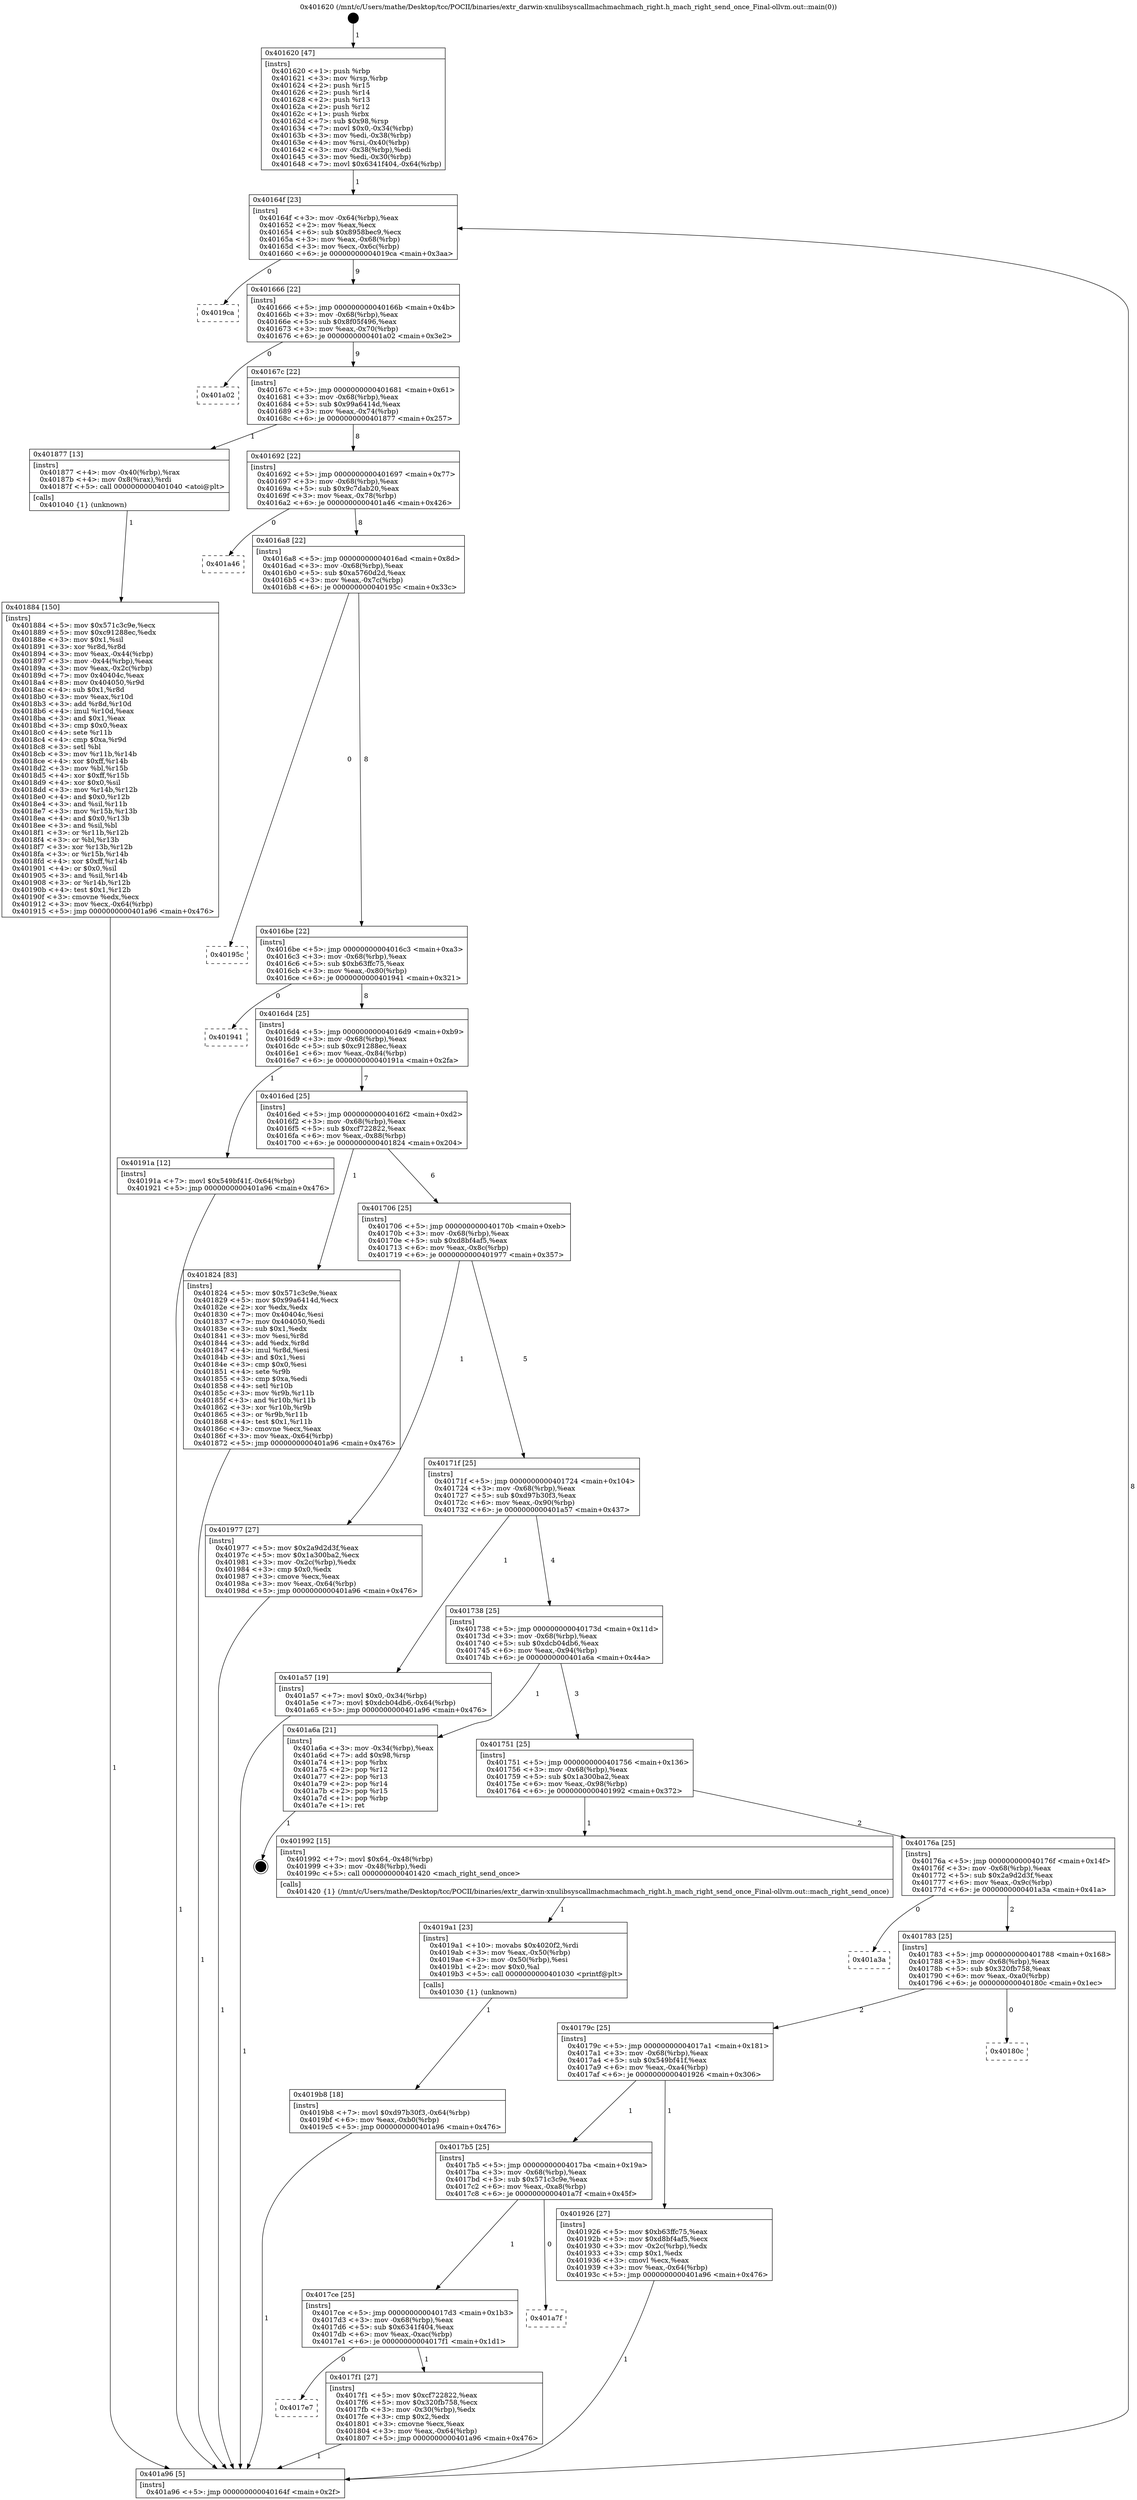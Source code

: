 digraph "0x401620" {
  label = "0x401620 (/mnt/c/Users/mathe/Desktop/tcc/POCII/binaries/extr_darwin-xnulibsyscallmachmachmach_right.h_mach_right_send_once_Final-ollvm.out::main(0))"
  labelloc = "t"
  node[shape=record]

  Entry [label="",width=0.3,height=0.3,shape=circle,fillcolor=black,style=filled]
  "0x40164f" [label="{
     0x40164f [23]\l
     | [instrs]\l
     &nbsp;&nbsp;0x40164f \<+3\>: mov -0x64(%rbp),%eax\l
     &nbsp;&nbsp;0x401652 \<+2\>: mov %eax,%ecx\l
     &nbsp;&nbsp;0x401654 \<+6\>: sub $0x8958bec9,%ecx\l
     &nbsp;&nbsp;0x40165a \<+3\>: mov %eax,-0x68(%rbp)\l
     &nbsp;&nbsp;0x40165d \<+3\>: mov %ecx,-0x6c(%rbp)\l
     &nbsp;&nbsp;0x401660 \<+6\>: je 00000000004019ca \<main+0x3aa\>\l
  }"]
  "0x4019ca" [label="{
     0x4019ca\l
  }", style=dashed]
  "0x401666" [label="{
     0x401666 [22]\l
     | [instrs]\l
     &nbsp;&nbsp;0x401666 \<+5\>: jmp 000000000040166b \<main+0x4b\>\l
     &nbsp;&nbsp;0x40166b \<+3\>: mov -0x68(%rbp),%eax\l
     &nbsp;&nbsp;0x40166e \<+5\>: sub $0x8f05f496,%eax\l
     &nbsp;&nbsp;0x401673 \<+3\>: mov %eax,-0x70(%rbp)\l
     &nbsp;&nbsp;0x401676 \<+6\>: je 0000000000401a02 \<main+0x3e2\>\l
  }"]
  Exit [label="",width=0.3,height=0.3,shape=circle,fillcolor=black,style=filled,peripheries=2]
  "0x401a02" [label="{
     0x401a02\l
  }", style=dashed]
  "0x40167c" [label="{
     0x40167c [22]\l
     | [instrs]\l
     &nbsp;&nbsp;0x40167c \<+5\>: jmp 0000000000401681 \<main+0x61\>\l
     &nbsp;&nbsp;0x401681 \<+3\>: mov -0x68(%rbp),%eax\l
     &nbsp;&nbsp;0x401684 \<+5\>: sub $0x99a6414d,%eax\l
     &nbsp;&nbsp;0x401689 \<+3\>: mov %eax,-0x74(%rbp)\l
     &nbsp;&nbsp;0x40168c \<+6\>: je 0000000000401877 \<main+0x257\>\l
  }"]
  "0x4019b8" [label="{
     0x4019b8 [18]\l
     | [instrs]\l
     &nbsp;&nbsp;0x4019b8 \<+7\>: movl $0xd97b30f3,-0x64(%rbp)\l
     &nbsp;&nbsp;0x4019bf \<+6\>: mov %eax,-0xb0(%rbp)\l
     &nbsp;&nbsp;0x4019c5 \<+5\>: jmp 0000000000401a96 \<main+0x476\>\l
  }"]
  "0x401877" [label="{
     0x401877 [13]\l
     | [instrs]\l
     &nbsp;&nbsp;0x401877 \<+4\>: mov -0x40(%rbp),%rax\l
     &nbsp;&nbsp;0x40187b \<+4\>: mov 0x8(%rax),%rdi\l
     &nbsp;&nbsp;0x40187f \<+5\>: call 0000000000401040 \<atoi@plt\>\l
     | [calls]\l
     &nbsp;&nbsp;0x401040 \{1\} (unknown)\l
  }"]
  "0x401692" [label="{
     0x401692 [22]\l
     | [instrs]\l
     &nbsp;&nbsp;0x401692 \<+5\>: jmp 0000000000401697 \<main+0x77\>\l
     &nbsp;&nbsp;0x401697 \<+3\>: mov -0x68(%rbp),%eax\l
     &nbsp;&nbsp;0x40169a \<+5\>: sub $0x9c7dab20,%eax\l
     &nbsp;&nbsp;0x40169f \<+3\>: mov %eax,-0x78(%rbp)\l
     &nbsp;&nbsp;0x4016a2 \<+6\>: je 0000000000401a46 \<main+0x426\>\l
  }"]
  "0x4019a1" [label="{
     0x4019a1 [23]\l
     | [instrs]\l
     &nbsp;&nbsp;0x4019a1 \<+10\>: movabs $0x4020f2,%rdi\l
     &nbsp;&nbsp;0x4019ab \<+3\>: mov %eax,-0x50(%rbp)\l
     &nbsp;&nbsp;0x4019ae \<+3\>: mov -0x50(%rbp),%esi\l
     &nbsp;&nbsp;0x4019b1 \<+2\>: mov $0x0,%al\l
     &nbsp;&nbsp;0x4019b3 \<+5\>: call 0000000000401030 \<printf@plt\>\l
     | [calls]\l
     &nbsp;&nbsp;0x401030 \{1\} (unknown)\l
  }"]
  "0x401a46" [label="{
     0x401a46\l
  }", style=dashed]
  "0x4016a8" [label="{
     0x4016a8 [22]\l
     | [instrs]\l
     &nbsp;&nbsp;0x4016a8 \<+5\>: jmp 00000000004016ad \<main+0x8d\>\l
     &nbsp;&nbsp;0x4016ad \<+3\>: mov -0x68(%rbp),%eax\l
     &nbsp;&nbsp;0x4016b0 \<+5\>: sub $0xa5760d2d,%eax\l
     &nbsp;&nbsp;0x4016b5 \<+3\>: mov %eax,-0x7c(%rbp)\l
     &nbsp;&nbsp;0x4016b8 \<+6\>: je 000000000040195c \<main+0x33c\>\l
  }"]
  "0x401884" [label="{
     0x401884 [150]\l
     | [instrs]\l
     &nbsp;&nbsp;0x401884 \<+5\>: mov $0x571c3c9e,%ecx\l
     &nbsp;&nbsp;0x401889 \<+5\>: mov $0xc91288ec,%edx\l
     &nbsp;&nbsp;0x40188e \<+3\>: mov $0x1,%sil\l
     &nbsp;&nbsp;0x401891 \<+3\>: xor %r8d,%r8d\l
     &nbsp;&nbsp;0x401894 \<+3\>: mov %eax,-0x44(%rbp)\l
     &nbsp;&nbsp;0x401897 \<+3\>: mov -0x44(%rbp),%eax\l
     &nbsp;&nbsp;0x40189a \<+3\>: mov %eax,-0x2c(%rbp)\l
     &nbsp;&nbsp;0x40189d \<+7\>: mov 0x40404c,%eax\l
     &nbsp;&nbsp;0x4018a4 \<+8\>: mov 0x404050,%r9d\l
     &nbsp;&nbsp;0x4018ac \<+4\>: sub $0x1,%r8d\l
     &nbsp;&nbsp;0x4018b0 \<+3\>: mov %eax,%r10d\l
     &nbsp;&nbsp;0x4018b3 \<+3\>: add %r8d,%r10d\l
     &nbsp;&nbsp;0x4018b6 \<+4\>: imul %r10d,%eax\l
     &nbsp;&nbsp;0x4018ba \<+3\>: and $0x1,%eax\l
     &nbsp;&nbsp;0x4018bd \<+3\>: cmp $0x0,%eax\l
     &nbsp;&nbsp;0x4018c0 \<+4\>: sete %r11b\l
     &nbsp;&nbsp;0x4018c4 \<+4\>: cmp $0xa,%r9d\l
     &nbsp;&nbsp;0x4018c8 \<+3\>: setl %bl\l
     &nbsp;&nbsp;0x4018cb \<+3\>: mov %r11b,%r14b\l
     &nbsp;&nbsp;0x4018ce \<+4\>: xor $0xff,%r14b\l
     &nbsp;&nbsp;0x4018d2 \<+3\>: mov %bl,%r15b\l
     &nbsp;&nbsp;0x4018d5 \<+4\>: xor $0xff,%r15b\l
     &nbsp;&nbsp;0x4018d9 \<+4\>: xor $0x0,%sil\l
     &nbsp;&nbsp;0x4018dd \<+3\>: mov %r14b,%r12b\l
     &nbsp;&nbsp;0x4018e0 \<+4\>: and $0x0,%r12b\l
     &nbsp;&nbsp;0x4018e4 \<+3\>: and %sil,%r11b\l
     &nbsp;&nbsp;0x4018e7 \<+3\>: mov %r15b,%r13b\l
     &nbsp;&nbsp;0x4018ea \<+4\>: and $0x0,%r13b\l
     &nbsp;&nbsp;0x4018ee \<+3\>: and %sil,%bl\l
     &nbsp;&nbsp;0x4018f1 \<+3\>: or %r11b,%r12b\l
     &nbsp;&nbsp;0x4018f4 \<+3\>: or %bl,%r13b\l
     &nbsp;&nbsp;0x4018f7 \<+3\>: xor %r13b,%r12b\l
     &nbsp;&nbsp;0x4018fa \<+3\>: or %r15b,%r14b\l
     &nbsp;&nbsp;0x4018fd \<+4\>: xor $0xff,%r14b\l
     &nbsp;&nbsp;0x401901 \<+4\>: or $0x0,%sil\l
     &nbsp;&nbsp;0x401905 \<+3\>: and %sil,%r14b\l
     &nbsp;&nbsp;0x401908 \<+3\>: or %r14b,%r12b\l
     &nbsp;&nbsp;0x40190b \<+4\>: test $0x1,%r12b\l
     &nbsp;&nbsp;0x40190f \<+3\>: cmovne %edx,%ecx\l
     &nbsp;&nbsp;0x401912 \<+3\>: mov %ecx,-0x64(%rbp)\l
     &nbsp;&nbsp;0x401915 \<+5\>: jmp 0000000000401a96 \<main+0x476\>\l
  }"]
  "0x40195c" [label="{
     0x40195c\l
  }", style=dashed]
  "0x4016be" [label="{
     0x4016be [22]\l
     | [instrs]\l
     &nbsp;&nbsp;0x4016be \<+5\>: jmp 00000000004016c3 \<main+0xa3\>\l
     &nbsp;&nbsp;0x4016c3 \<+3\>: mov -0x68(%rbp),%eax\l
     &nbsp;&nbsp;0x4016c6 \<+5\>: sub $0xb63ffc75,%eax\l
     &nbsp;&nbsp;0x4016cb \<+3\>: mov %eax,-0x80(%rbp)\l
     &nbsp;&nbsp;0x4016ce \<+6\>: je 0000000000401941 \<main+0x321\>\l
  }"]
  "0x401620" [label="{
     0x401620 [47]\l
     | [instrs]\l
     &nbsp;&nbsp;0x401620 \<+1\>: push %rbp\l
     &nbsp;&nbsp;0x401621 \<+3\>: mov %rsp,%rbp\l
     &nbsp;&nbsp;0x401624 \<+2\>: push %r15\l
     &nbsp;&nbsp;0x401626 \<+2\>: push %r14\l
     &nbsp;&nbsp;0x401628 \<+2\>: push %r13\l
     &nbsp;&nbsp;0x40162a \<+2\>: push %r12\l
     &nbsp;&nbsp;0x40162c \<+1\>: push %rbx\l
     &nbsp;&nbsp;0x40162d \<+7\>: sub $0x98,%rsp\l
     &nbsp;&nbsp;0x401634 \<+7\>: movl $0x0,-0x34(%rbp)\l
     &nbsp;&nbsp;0x40163b \<+3\>: mov %edi,-0x38(%rbp)\l
     &nbsp;&nbsp;0x40163e \<+4\>: mov %rsi,-0x40(%rbp)\l
     &nbsp;&nbsp;0x401642 \<+3\>: mov -0x38(%rbp),%edi\l
     &nbsp;&nbsp;0x401645 \<+3\>: mov %edi,-0x30(%rbp)\l
     &nbsp;&nbsp;0x401648 \<+7\>: movl $0x6341f404,-0x64(%rbp)\l
  }"]
  "0x401941" [label="{
     0x401941\l
  }", style=dashed]
  "0x4016d4" [label="{
     0x4016d4 [25]\l
     | [instrs]\l
     &nbsp;&nbsp;0x4016d4 \<+5\>: jmp 00000000004016d9 \<main+0xb9\>\l
     &nbsp;&nbsp;0x4016d9 \<+3\>: mov -0x68(%rbp),%eax\l
     &nbsp;&nbsp;0x4016dc \<+5\>: sub $0xc91288ec,%eax\l
     &nbsp;&nbsp;0x4016e1 \<+6\>: mov %eax,-0x84(%rbp)\l
     &nbsp;&nbsp;0x4016e7 \<+6\>: je 000000000040191a \<main+0x2fa\>\l
  }"]
  "0x401a96" [label="{
     0x401a96 [5]\l
     | [instrs]\l
     &nbsp;&nbsp;0x401a96 \<+5\>: jmp 000000000040164f \<main+0x2f\>\l
  }"]
  "0x40191a" [label="{
     0x40191a [12]\l
     | [instrs]\l
     &nbsp;&nbsp;0x40191a \<+7\>: movl $0x549bf41f,-0x64(%rbp)\l
     &nbsp;&nbsp;0x401921 \<+5\>: jmp 0000000000401a96 \<main+0x476\>\l
  }"]
  "0x4016ed" [label="{
     0x4016ed [25]\l
     | [instrs]\l
     &nbsp;&nbsp;0x4016ed \<+5\>: jmp 00000000004016f2 \<main+0xd2\>\l
     &nbsp;&nbsp;0x4016f2 \<+3\>: mov -0x68(%rbp),%eax\l
     &nbsp;&nbsp;0x4016f5 \<+5\>: sub $0xcf722822,%eax\l
     &nbsp;&nbsp;0x4016fa \<+6\>: mov %eax,-0x88(%rbp)\l
     &nbsp;&nbsp;0x401700 \<+6\>: je 0000000000401824 \<main+0x204\>\l
  }"]
  "0x4017e7" [label="{
     0x4017e7\l
  }", style=dashed]
  "0x401824" [label="{
     0x401824 [83]\l
     | [instrs]\l
     &nbsp;&nbsp;0x401824 \<+5\>: mov $0x571c3c9e,%eax\l
     &nbsp;&nbsp;0x401829 \<+5\>: mov $0x99a6414d,%ecx\l
     &nbsp;&nbsp;0x40182e \<+2\>: xor %edx,%edx\l
     &nbsp;&nbsp;0x401830 \<+7\>: mov 0x40404c,%esi\l
     &nbsp;&nbsp;0x401837 \<+7\>: mov 0x404050,%edi\l
     &nbsp;&nbsp;0x40183e \<+3\>: sub $0x1,%edx\l
     &nbsp;&nbsp;0x401841 \<+3\>: mov %esi,%r8d\l
     &nbsp;&nbsp;0x401844 \<+3\>: add %edx,%r8d\l
     &nbsp;&nbsp;0x401847 \<+4\>: imul %r8d,%esi\l
     &nbsp;&nbsp;0x40184b \<+3\>: and $0x1,%esi\l
     &nbsp;&nbsp;0x40184e \<+3\>: cmp $0x0,%esi\l
     &nbsp;&nbsp;0x401851 \<+4\>: sete %r9b\l
     &nbsp;&nbsp;0x401855 \<+3\>: cmp $0xa,%edi\l
     &nbsp;&nbsp;0x401858 \<+4\>: setl %r10b\l
     &nbsp;&nbsp;0x40185c \<+3\>: mov %r9b,%r11b\l
     &nbsp;&nbsp;0x40185f \<+3\>: and %r10b,%r11b\l
     &nbsp;&nbsp;0x401862 \<+3\>: xor %r10b,%r9b\l
     &nbsp;&nbsp;0x401865 \<+3\>: or %r9b,%r11b\l
     &nbsp;&nbsp;0x401868 \<+4\>: test $0x1,%r11b\l
     &nbsp;&nbsp;0x40186c \<+3\>: cmovne %ecx,%eax\l
     &nbsp;&nbsp;0x40186f \<+3\>: mov %eax,-0x64(%rbp)\l
     &nbsp;&nbsp;0x401872 \<+5\>: jmp 0000000000401a96 \<main+0x476\>\l
  }"]
  "0x401706" [label="{
     0x401706 [25]\l
     | [instrs]\l
     &nbsp;&nbsp;0x401706 \<+5\>: jmp 000000000040170b \<main+0xeb\>\l
     &nbsp;&nbsp;0x40170b \<+3\>: mov -0x68(%rbp),%eax\l
     &nbsp;&nbsp;0x40170e \<+5\>: sub $0xd8bf4af5,%eax\l
     &nbsp;&nbsp;0x401713 \<+6\>: mov %eax,-0x8c(%rbp)\l
     &nbsp;&nbsp;0x401719 \<+6\>: je 0000000000401977 \<main+0x357\>\l
  }"]
  "0x4017f1" [label="{
     0x4017f1 [27]\l
     | [instrs]\l
     &nbsp;&nbsp;0x4017f1 \<+5\>: mov $0xcf722822,%eax\l
     &nbsp;&nbsp;0x4017f6 \<+5\>: mov $0x320fb758,%ecx\l
     &nbsp;&nbsp;0x4017fb \<+3\>: mov -0x30(%rbp),%edx\l
     &nbsp;&nbsp;0x4017fe \<+3\>: cmp $0x2,%edx\l
     &nbsp;&nbsp;0x401801 \<+3\>: cmovne %ecx,%eax\l
     &nbsp;&nbsp;0x401804 \<+3\>: mov %eax,-0x64(%rbp)\l
     &nbsp;&nbsp;0x401807 \<+5\>: jmp 0000000000401a96 \<main+0x476\>\l
  }"]
  "0x401977" [label="{
     0x401977 [27]\l
     | [instrs]\l
     &nbsp;&nbsp;0x401977 \<+5\>: mov $0x2a9d2d3f,%eax\l
     &nbsp;&nbsp;0x40197c \<+5\>: mov $0x1a300ba2,%ecx\l
     &nbsp;&nbsp;0x401981 \<+3\>: mov -0x2c(%rbp),%edx\l
     &nbsp;&nbsp;0x401984 \<+3\>: cmp $0x0,%edx\l
     &nbsp;&nbsp;0x401987 \<+3\>: cmove %ecx,%eax\l
     &nbsp;&nbsp;0x40198a \<+3\>: mov %eax,-0x64(%rbp)\l
     &nbsp;&nbsp;0x40198d \<+5\>: jmp 0000000000401a96 \<main+0x476\>\l
  }"]
  "0x40171f" [label="{
     0x40171f [25]\l
     | [instrs]\l
     &nbsp;&nbsp;0x40171f \<+5\>: jmp 0000000000401724 \<main+0x104\>\l
     &nbsp;&nbsp;0x401724 \<+3\>: mov -0x68(%rbp),%eax\l
     &nbsp;&nbsp;0x401727 \<+5\>: sub $0xd97b30f3,%eax\l
     &nbsp;&nbsp;0x40172c \<+6\>: mov %eax,-0x90(%rbp)\l
     &nbsp;&nbsp;0x401732 \<+6\>: je 0000000000401a57 \<main+0x437\>\l
  }"]
  "0x4017ce" [label="{
     0x4017ce [25]\l
     | [instrs]\l
     &nbsp;&nbsp;0x4017ce \<+5\>: jmp 00000000004017d3 \<main+0x1b3\>\l
     &nbsp;&nbsp;0x4017d3 \<+3\>: mov -0x68(%rbp),%eax\l
     &nbsp;&nbsp;0x4017d6 \<+5\>: sub $0x6341f404,%eax\l
     &nbsp;&nbsp;0x4017db \<+6\>: mov %eax,-0xac(%rbp)\l
     &nbsp;&nbsp;0x4017e1 \<+6\>: je 00000000004017f1 \<main+0x1d1\>\l
  }"]
  "0x401a57" [label="{
     0x401a57 [19]\l
     | [instrs]\l
     &nbsp;&nbsp;0x401a57 \<+7\>: movl $0x0,-0x34(%rbp)\l
     &nbsp;&nbsp;0x401a5e \<+7\>: movl $0xdcb04db6,-0x64(%rbp)\l
     &nbsp;&nbsp;0x401a65 \<+5\>: jmp 0000000000401a96 \<main+0x476\>\l
  }"]
  "0x401738" [label="{
     0x401738 [25]\l
     | [instrs]\l
     &nbsp;&nbsp;0x401738 \<+5\>: jmp 000000000040173d \<main+0x11d\>\l
     &nbsp;&nbsp;0x40173d \<+3\>: mov -0x68(%rbp),%eax\l
     &nbsp;&nbsp;0x401740 \<+5\>: sub $0xdcb04db6,%eax\l
     &nbsp;&nbsp;0x401745 \<+6\>: mov %eax,-0x94(%rbp)\l
     &nbsp;&nbsp;0x40174b \<+6\>: je 0000000000401a6a \<main+0x44a\>\l
  }"]
  "0x401a7f" [label="{
     0x401a7f\l
  }", style=dashed]
  "0x401a6a" [label="{
     0x401a6a [21]\l
     | [instrs]\l
     &nbsp;&nbsp;0x401a6a \<+3\>: mov -0x34(%rbp),%eax\l
     &nbsp;&nbsp;0x401a6d \<+7\>: add $0x98,%rsp\l
     &nbsp;&nbsp;0x401a74 \<+1\>: pop %rbx\l
     &nbsp;&nbsp;0x401a75 \<+2\>: pop %r12\l
     &nbsp;&nbsp;0x401a77 \<+2\>: pop %r13\l
     &nbsp;&nbsp;0x401a79 \<+2\>: pop %r14\l
     &nbsp;&nbsp;0x401a7b \<+2\>: pop %r15\l
     &nbsp;&nbsp;0x401a7d \<+1\>: pop %rbp\l
     &nbsp;&nbsp;0x401a7e \<+1\>: ret\l
  }"]
  "0x401751" [label="{
     0x401751 [25]\l
     | [instrs]\l
     &nbsp;&nbsp;0x401751 \<+5\>: jmp 0000000000401756 \<main+0x136\>\l
     &nbsp;&nbsp;0x401756 \<+3\>: mov -0x68(%rbp),%eax\l
     &nbsp;&nbsp;0x401759 \<+5\>: sub $0x1a300ba2,%eax\l
     &nbsp;&nbsp;0x40175e \<+6\>: mov %eax,-0x98(%rbp)\l
     &nbsp;&nbsp;0x401764 \<+6\>: je 0000000000401992 \<main+0x372\>\l
  }"]
  "0x4017b5" [label="{
     0x4017b5 [25]\l
     | [instrs]\l
     &nbsp;&nbsp;0x4017b5 \<+5\>: jmp 00000000004017ba \<main+0x19a\>\l
     &nbsp;&nbsp;0x4017ba \<+3\>: mov -0x68(%rbp),%eax\l
     &nbsp;&nbsp;0x4017bd \<+5\>: sub $0x571c3c9e,%eax\l
     &nbsp;&nbsp;0x4017c2 \<+6\>: mov %eax,-0xa8(%rbp)\l
     &nbsp;&nbsp;0x4017c8 \<+6\>: je 0000000000401a7f \<main+0x45f\>\l
  }"]
  "0x401992" [label="{
     0x401992 [15]\l
     | [instrs]\l
     &nbsp;&nbsp;0x401992 \<+7\>: movl $0x64,-0x48(%rbp)\l
     &nbsp;&nbsp;0x401999 \<+3\>: mov -0x48(%rbp),%edi\l
     &nbsp;&nbsp;0x40199c \<+5\>: call 0000000000401420 \<mach_right_send_once\>\l
     | [calls]\l
     &nbsp;&nbsp;0x401420 \{1\} (/mnt/c/Users/mathe/Desktop/tcc/POCII/binaries/extr_darwin-xnulibsyscallmachmachmach_right.h_mach_right_send_once_Final-ollvm.out::mach_right_send_once)\l
  }"]
  "0x40176a" [label="{
     0x40176a [25]\l
     | [instrs]\l
     &nbsp;&nbsp;0x40176a \<+5\>: jmp 000000000040176f \<main+0x14f\>\l
     &nbsp;&nbsp;0x40176f \<+3\>: mov -0x68(%rbp),%eax\l
     &nbsp;&nbsp;0x401772 \<+5\>: sub $0x2a9d2d3f,%eax\l
     &nbsp;&nbsp;0x401777 \<+6\>: mov %eax,-0x9c(%rbp)\l
     &nbsp;&nbsp;0x40177d \<+6\>: je 0000000000401a3a \<main+0x41a\>\l
  }"]
  "0x401926" [label="{
     0x401926 [27]\l
     | [instrs]\l
     &nbsp;&nbsp;0x401926 \<+5\>: mov $0xb63ffc75,%eax\l
     &nbsp;&nbsp;0x40192b \<+5\>: mov $0xd8bf4af5,%ecx\l
     &nbsp;&nbsp;0x401930 \<+3\>: mov -0x2c(%rbp),%edx\l
     &nbsp;&nbsp;0x401933 \<+3\>: cmp $0x1,%edx\l
     &nbsp;&nbsp;0x401936 \<+3\>: cmovl %ecx,%eax\l
     &nbsp;&nbsp;0x401939 \<+3\>: mov %eax,-0x64(%rbp)\l
     &nbsp;&nbsp;0x40193c \<+5\>: jmp 0000000000401a96 \<main+0x476\>\l
  }"]
  "0x401a3a" [label="{
     0x401a3a\l
  }", style=dashed]
  "0x401783" [label="{
     0x401783 [25]\l
     | [instrs]\l
     &nbsp;&nbsp;0x401783 \<+5\>: jmp 0000000000401788 \<main+0x168\>\l
     &nbsp;&nbsp;0x401788 \<+3\>: mov -0x68(%rbp),%eax\l
     &nbsp;&nbsp;0x40178b \<+5\>: sub $0x320fb758,%eax\l
     &nbsp;&nbsp;0x401790 \<+6\>: mov %eax,-0xa0(%rbp)\l
     &nbsp;&nbsp;0x401796 \<+6\>: je 000000000040180c \<main+0x1ec\>\l
  }"]
  "0x40179c" [label="{
     0x40179c [25]\l
     | [instrs]\l
     &nbsp;&nbsp;0x40179c \<+5\>: jmp 00000000004017a1 \<main+0x181\>\l
     &nbsp;&nbsp;0x4017a1 \<+3\>: mov -0x68(%rbp),%eax\l
     &nbsp;&nbsp;0x4017a4 \<+5\>: sub $0x549bf41f,%eax\l
     &nbsp;&nbsp;0x4017a9 \<+6\>: mov %eax,-0xa4(%rbp)\l
     &nbsp;&nbsp;0x4017af \<+6\>: je 0000000000401926 \<main+0x306\>\l
  }"]
  "0x40180c" [label="{
     0x40180c\l
  }", style=dashed]
  Entry -> "0x401620" [label=" 1"]
  "0x40164f" -> "0x4019ca" [label=" 0"]
  "0x40164f" -> "0x401666" [label=" 9"]
  "0x401a6a" -> Exit [label=" 1"]
  "0x401666" -> "0x401a02" [label=" 0"]
  "0x401666" -> "0x40167c" [label=" 9"]
  "0x401a57" -> "0x401a96" [label=" 1"]
  "0x40167c" -> "0x401877" [label=" 1"]
  "0x40167c" -> "0x401692" [label=" 8"]
  "0x4019b8" -> "0x401a96" [label=" 1"]
  "0x401692" -> "0x401a46" [label=" 0"]
  "0x401692" -> "0x4016a8" [label=" 8"]
  "0x4019a1" -> "0x4019b8" [label=" 1"]
  "0x4016a8" -> "0x40195c" [label=" 0"]
  "0x4016a8" -> "0x4016be" [label=" 8"]
  "0x401992" -> "0x4019a1" [label=" 1"]
  "0x4016be" -> "0x401941" [label=" 0"]
  "0x4016be" -> "0x4016d4" [label=" 8"]
  "0x401977" -> "0x401a96" [label=" 1"]
  "0x4016d4" -> "0x40191a" [label=" 1"]
  "0x4016d4" -> "0x4016ed" [label=" 7"]
  "0x401926" -> "0x401a96" [label=" 1"]
  "0x4016ed" -> "0x401824" [label=" 1"]
  "0x4016ed" -> "0x401706" [label=" 6"]
  "0x40191a" -> "0x401a96" [label=" 1"]
  "0x401706" -> "0x401977" [label=" 1"]
  "0x401706" -> "0x40171f" [label=" 5"]
  "0x401884" -> "0x401a96" [label=" 1"]
  "0x40171f" -> "0x401a57" [label=" 1"]
  "0x40171f" -> "0x401738" [label=" 4"]
  "0x401824" -> "0x401a96" [label=" 1"]
  "0x401738" -> "0x401a6a" [label=" 1"]
  "0x401738" -> "0x401751" [label=" 3"]
  "0x401a96" -> "0x40164f" [label=" 8"]
  "0x401751" -> "0x401992" [label=" 1"]
  "0x401751" -> "0x40176a" [label=" 2"]
  "0x4017f1" -> "0x401a96" [label=" 1"]
  "0x40176a" -> "0x401a3a" [label=" 0"]
  "0x40176a" -> "0x401783" [label=" 2"]
  "0x4017ce" -> "0x4017e7" [label=" 0"]
  "0x401783" -> "0x40180c" [label=" 0"]
  "0x401783" -> "0x40179c" [label=" 2"]
  "0x4017ce" -> "0x4017f1" [label=" 1"]
  "0x40179c" -> "0x401926" [label=" 1"]
  "0x40179c" -> "0x4017b5" [label=" 1"]
  "0x401620" -> "0x40164f" [label=" 1"]
  "0x4017b5" -> "0x401a7f" [label=" 0"]
  "0x4017b5" -> "0x4017ce" [label=" 1"]
  "0x401877" -> "0x401884" [label=" 1"]
}
